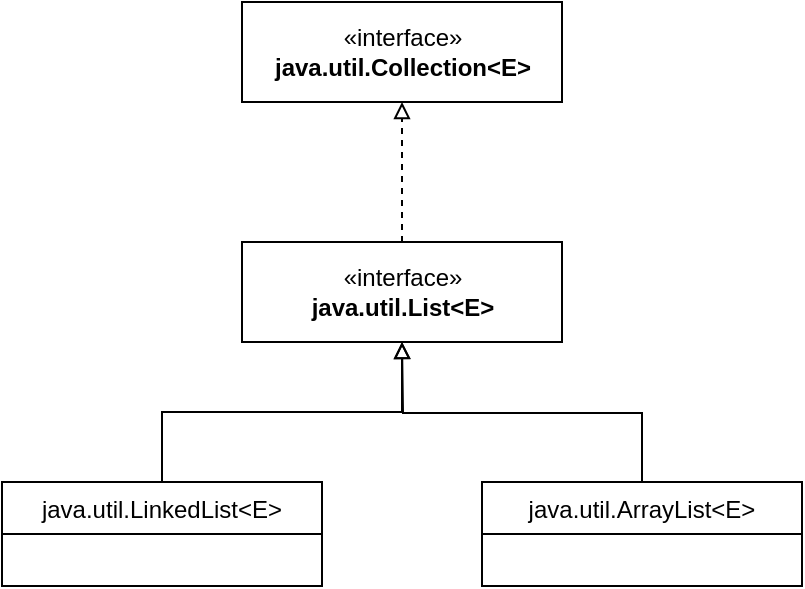 <mxfile version="16.6.5" type="github">
  <diagram id="VE0MT-sr3lQz6JG6_y8F" name="Page-1">
    <mxGraphModel dx="454" dy="769" grid="1" gridSize="10" guides="1" tooltips="1" connect="1" arrows="1" fold="1" page="1" pageScale="1" pageWidth="850" pageHeight="1100" math="0" shadow="0">
      <root>
        <mxCell id="0" />
        <mxCell id="1" parent="0" />
        <mxCell id="pRyik_nWfFNicp0CnTC7-1" value="«interface»&lt;br&gt;&lt;b&gt;java.util.Collection&amp;lt;E&amp;gt;&lt;/b&gt;" style="html=1;" vertex="1" parent="1">
          <mxGeometry x="160" y="200" width="160" height="50" as="geometry" />
        </mxCell>
        <mxCell id="pRyik_nWfFNicp0CnTC7-10" style="edgeStyle=orthogonalEdgeStyle;rounded=0;orthogonalLoop=1;jettySize=auto;html=1;entryX=0.5;entryY=1;entryDx=0;entryDy=0;endArrow=block;endFill=0;dashed=1;exitX=0.5;exitY=0;exitDx=0;exitDy=0;" edge="1" parent="1" source="pRyik_nWfFNicp0CnTC7-2" target="pRyik_nWfFNicp0CnTC7-1">
          <mxGeometry relative="1" as="geometry" />
        </mxCell>
        <mxCell id="pRyik_nWfFNicp0CnTC7-2" value="«interface»&lt;br&gt;&lt;b&gt;java.util.List&amp;lt;E&amp;gt;&lt;/b&gt;" style="html=1;" vertex="1" parent="1">
          <mxGeometry x="160" y="320" width="160" height="50" as="geometry" />
        </mxCell>
        <mxCell id="pRyik_nWfFNicp0CnTC7-8" style="edgeStyle=orthogonalEdgeStyle;rounded=0;orthogonalLoop=1;jettySize=auto;html=1;entryX=0.5;entryY=1;entryDx=0;entryDy=0;endArrow=block;endFill=0;exitX=0.5;exitY=0;exitDx=0;exitDy=0;" edge="1" parent="1" source="pRyik_nWfFNicp0CnTC7-3" target="pRyik_nWfFNicp0CnTC7-2">
          <mxGeometry relative="1" as="geometry" />
        </mxCell>
        <mxCell id="pRyik_nWfFNicp0CnTC7-3" value="java.util.LinkedList&lt;E&gt;" style="swimlane;fontStyle=0;childLayout=stackLayout;horizontal=1;startSize=26;fillColor=none;horizontalStack=0;resizeParent=1;resizeParentMax=0;resizeLast=0;collapsible=1;marginBottom=0;" vertex="1" parent="1">
          <mxGeometry x="40" y="440" width="160" height="52" as="geometry" />
        </mxCell>
        <mxCell id="pRyik_nWfFNicp0CnTC7-9" style="edgeStyle=orthogonalEdgeStyle;rounded=0;orthogonalLoop=1;jettySize=auto;html=1;endArrow=block;endFill=0;exitX=0.5;exitY=0;exitDx=0;exitDy=0;" edge="1" parent="1" source="pRyik_nWfFNicp0CnTC7-7">
          <mxGeometry relative="1" as="geometry">
            <mxPoint x="240" y="370" as="targetPoint" />
          </mxGeometry>
        </mxCell>
        <mxCell id="pRyik_nWfFNicp0CnTC7-7" value="java.util.ArrayList&lt;E&gt;" style="swimlane;fontStyle=0;childLayout=stackLayout;horizontal=1;startSize=26;fillColor=none;horizontalStack=0;resizeParent=1;resizeParentMax=0;resizeLast=0;collapsible=1;marginBottom=0;" vertex="1" parent="1">
          <mxGeometry x="280" y="440" width="160" height="52" as="geometry" />
        </mxCell>
      </root>
    </mxGraphModel>
  </diagram>
</mxfile>
